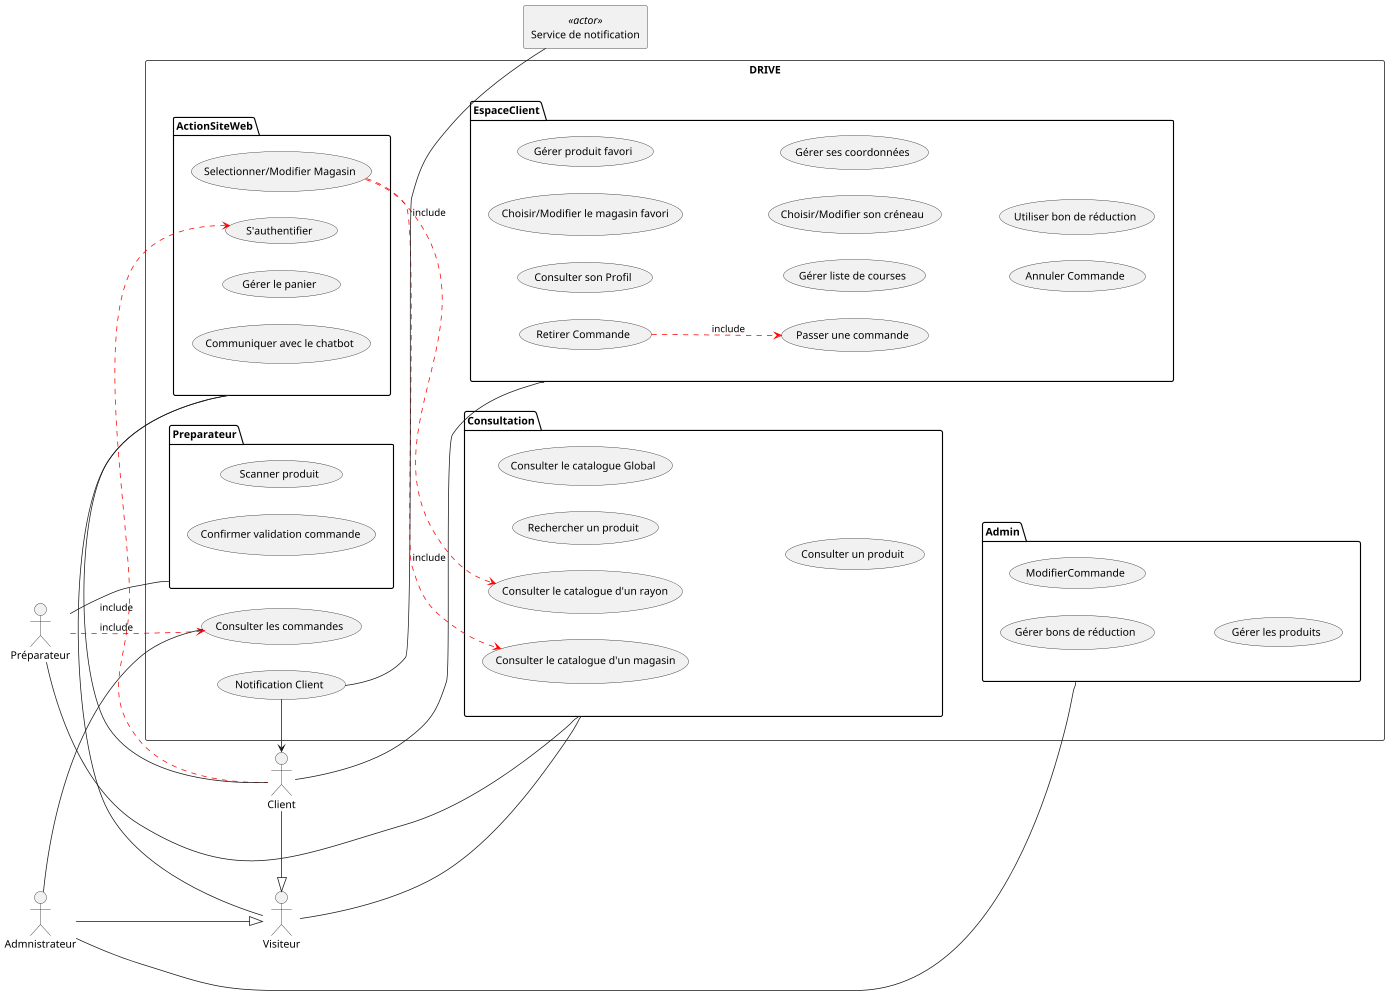 @startuml Usecase

scale 0.75

:Visiteur: as V
:Client: as C
:Préparateur: as P
:Admnistrateur: as Ad

agent "Service de notification" <<actor>> as ServiceNotif

C -|> V
Ad -|> V

rectangle DRIVE {

package Consultation {
(Rechercher un produit) as RechercherProduit
(Consulter le catalogue Global) as ConsulterCatalogueGlobal
(Consulter le catalogue d'un rayon) as ConsulterRayon
(Consulter le catalogue d'un magasin) as ConsulterCatalogueMagasin
(Consulter un produit) as ConsulterProduit
}

package EspaceClient {
(Passer une commande) as PasserCommande
(Consulter son Profil) as ConsulterProfil
(Choisir/Modifier le magasin favori) as ChoisirMagasinFavoris
(Gérer produit favori) as GererProduitsFavoris
(Gérer liste de courses) as GererListeCourses
(Choisir/Modifier son créneau) as ChoisirCreneau
(Gérer ses coordonnées) as GererCoordonnees
(Retirer Commande) as RetirerCommande
(Annuler Commande) as AnnulerCommande
(Utiliser bon de réduction) as UtiliserBon
}


package Admin {
(Gérer bons de réduction) as GererBonsReduction
(ModifierCommande) as ModifierCommande
(Gérer les produits) as GérerProduits
}

package ActionSiteWeb {
(Selectionner/Modifier Magasin) as SelectionMagasin
(S'authentifier) as Auth
(Gérer le panier) as GererPanier
(Communiquer avec le chatbot) as CommunicationChatBot
}

(Consulter les commandes) as ConsulterCommandes

package Preparateur {
(Scanner produit) as ScannerProduit
(Confirmer validation commande) as ValiderPrepCommande
}

(Notification Client) as NotifClient

}



left to right direction
V -- Consultation
V -- ActionSiteWeb

SelectionMagasin ..> ConsulterCatalogueMagasin  #red : include
SelectionMagasin ..> ConsulterRayon  #red : include

Auth <.. C #red : include

NotifClient -- ServiceNotif
NotifClient --> C


C -- EspaceClient
C -- ActionSiteWeb

RetirerCommande ..> PasserCommande #red:include


P ..> ConsulterCommandes #red : include
P -- Consultation
P -- Preparateur



Ad -- Admin
Ad -- ConsulterCommandes






@enduml